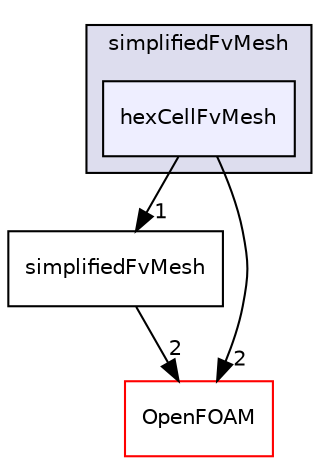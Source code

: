 digraph "src/finiteVolume/fvMesh/simplifiedFvMesh/hexCellFvMesh" {
  bgcolor=transparent;
  compound=true
  node [ fontsize="10", fontname="Helvetica"];
  edge [ labelfontsize="10", labelfontname="Helvetica"];
  subgraph clusterdir_febb66ae8fef1ef5fdf2a781f4af4156 {
    graph [ bgcolor="#ddddee", pencolor="black", label="simplifiedFvMesh" fontname="Helvetica", fontsize="10", URL="dir_febb66ae8fef1ef5fdf2a781f4af4156.html"]
  dir_ca5856571fae0f7d2106f0ffe60dbaca [shape=box, label="hexCellFvMesh", style="filled", fillcolor="#eeeeff", pencolor="black", URL="dir_ca5856571fae0f7d2106f0ffe60dbaca.html"];
  }
  dir_e30e1415e1be58d29bdd4212a5f6cb49 [shape=box label="simplifiedFvMesh" URL="dir_e30e1415e1be58d29bdd4212a5f6cb49.html"];
  dir_c5473ff19b20e6ec4dfe5c310b3778a8 [shape=box label="OpenFOAM" color="red" URL="dir_c5473ff19b20e6ec4dfe5c310b3778a8.html"];
  dir_e30e1415e1be58d29bdd4212a5f6cb49->dir_c5473ff19b20e6ec4dfe5c310b3778a8 [headlabel="2", labeldistance=1.5 headhref="dir_001142_002151.html"];
  dir_ca5856571fae0f7d2106f0ffe60dbaca->dir_e30e1415e1be58d29bdd4212a5f6cb49 [headlabel="1", labeldistance=1.5 headhref="dir_001141_001142.html"];
  dir_ca5856571fae0f7d2106f0ffe60dbaca->dir_c5473ff19b20e6ec4dfe5c310b3778a8 [headlabel="2", labeldistance=1.5 headhref="dir_001141_002151.html"];
}
